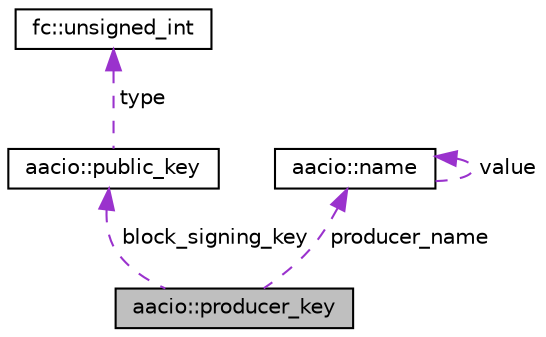 digraph "aacio::producer_key"
{
  edge [fontname="Helvetica",fontsize="10",labelfontname="Helvetica",labelfontsize="10"];
  node [fontname="Helvetica",fontsize="10",shape=record];
  Node1 [label="aacio::producer_key",height=0.2,width=0.4,color="black", fillcolor="grey75", style="filled", fontcolor="black"];
  Node2 -> Node1 [dir="back",color="darkorchid3",fontsize="10",style="dashed",label=" block_signing_key" ,fontname="Helvetica"];
  Node2 [label="aacio::public_key",height=0.2,width=0.4,color="black", fillcolor="white", style="filled",URL="$structaacio_1_1public__key.html"];
  Node3 -> Node2 [dir="back",color="darkorchid3",fontsize="10",style="dashed",label=" type" ,fontname="Helvetica"];
  Node3 [label="fc::unsigned_int",height=0.2,width=0.4,color="black", fillcolor="white", style="filled",URL="$structfc_1_1unsigned__int.html"];
  Node4 -> Node1 [dir="back",color="darkorchid3",fontsize="10",style="dashed",label=" producer_name" ,fontname="Helvetica"];
  Node4 [label="aacio::name",height=0.2,width=0.4,color="black", fillcolor="white", style="filled",URL="$structaacio_1_1name.html",tooltip="wraps a uint64_t to ensure it is only passed to methods that expect a Name "];
  Node4 -> Node4 [dir="back",color="darkorchid3",fontsize="10",style="dashed",label=" value" ,fontname="Helvetica"];
}
